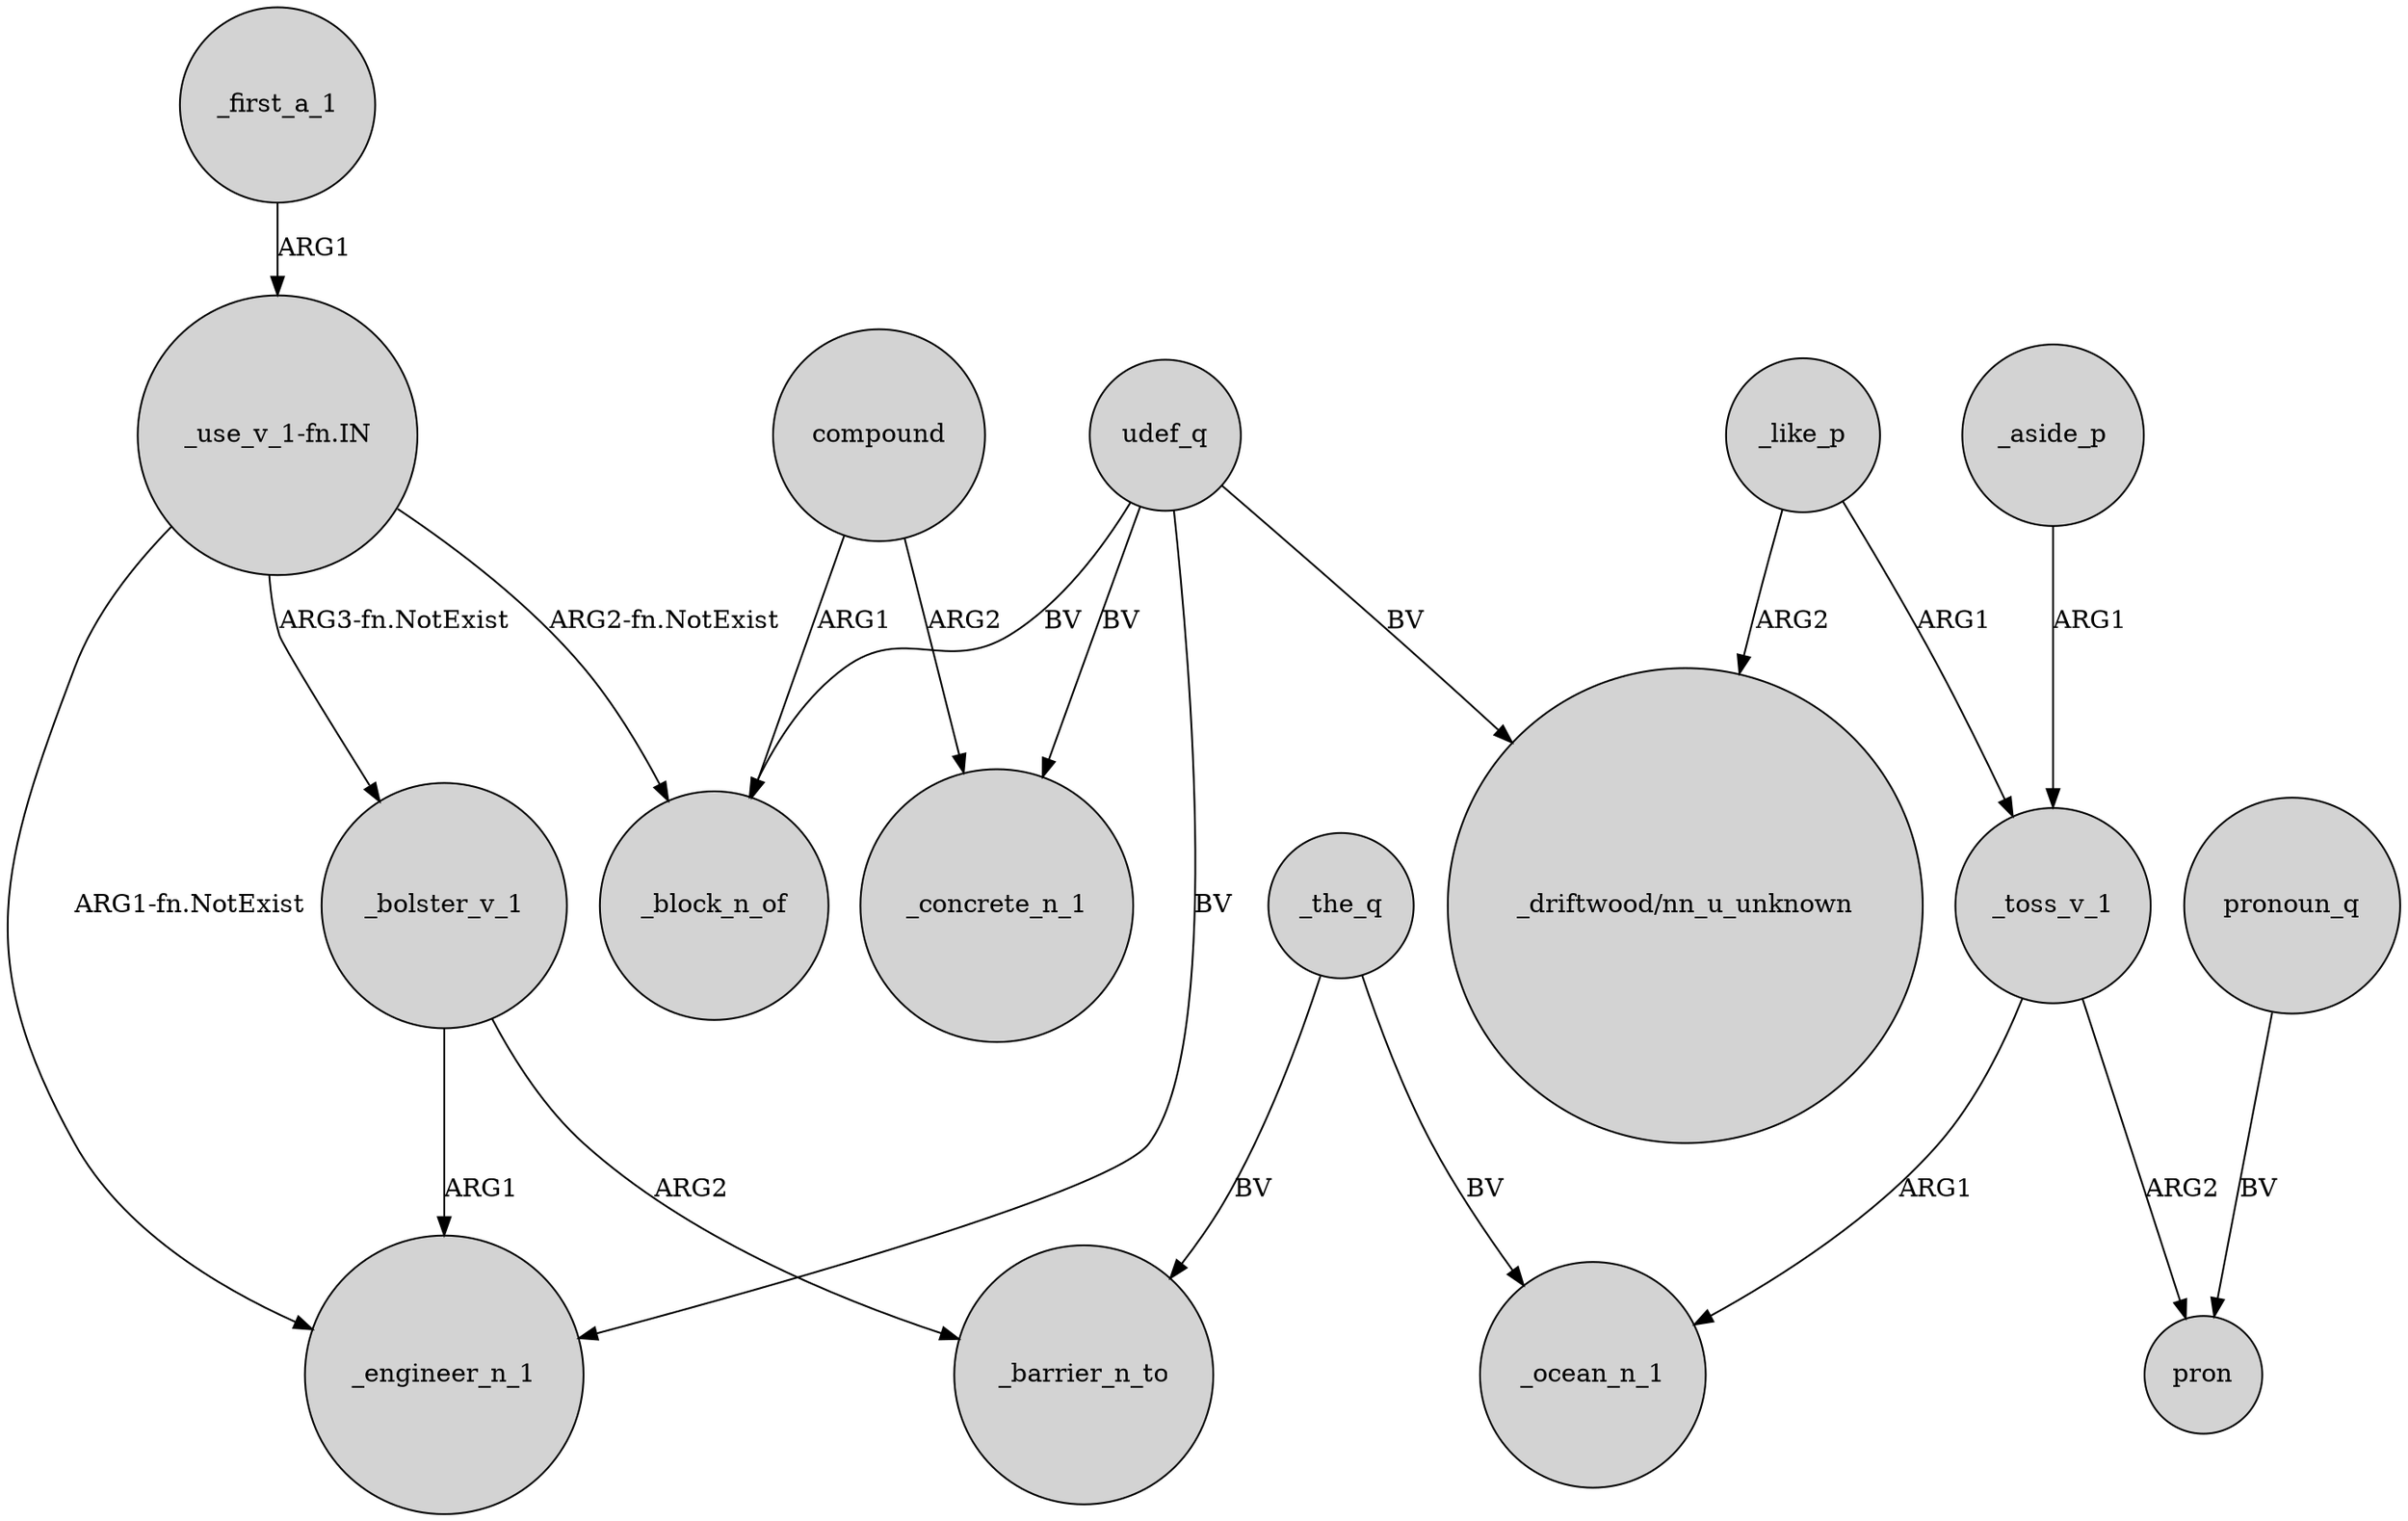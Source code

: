 digraph {
	node [shape=circle style=filled]
	udef_q -> _engineer_n_1 [label=BV]
	udef_q -> _block_n_of [label=BV]
	_like_p -> _toss_v_1 [label=ARG1]
	compound -> _block_n_of [label=ARG1]
	"_use_v_1-fn.IN" -> _engineer_n_1 [label="ARG1-fn.NotExist"]
	_the_q -> _ocean_n_1 [label=BV]
	_toss_v_1 -> _ocean_n_1 [label=ARG1]
	_aside_p -> _toss_v_1 [label=ARG1]
	"_use_v_1-fn.IN" -> _bolster_v_1 [label="ARG3-fn.NotExist"]
	compound -> _concrete_n_1 [label=ARG2]
	_first_a_1 -> "_use_v_1-fn.IN" [label=ARG1]
	pronoun_q -> pron [label=BV]
	_the_q -> _barrier_n_to [label=BV]
	_bolster_v_1 -> _engineer_n_1 [label=ARG1]
	_toss_v_1 -> pron [label=ARG2]
	"_use_v_1-fn.IN" -> _block_n_of [label="ARG2-fn.NotExist"]
	udef_q -> "_driftwood/nn_u_unknown" [label=BV]
	udef_q -> _concrete_n_1 [label=BV]
	_bolster_v_1 -> _barrier_n_to [label=ARG2]
	_like_p -> "_driftwood/nn_u_unknown" [label=ARG2]
}
